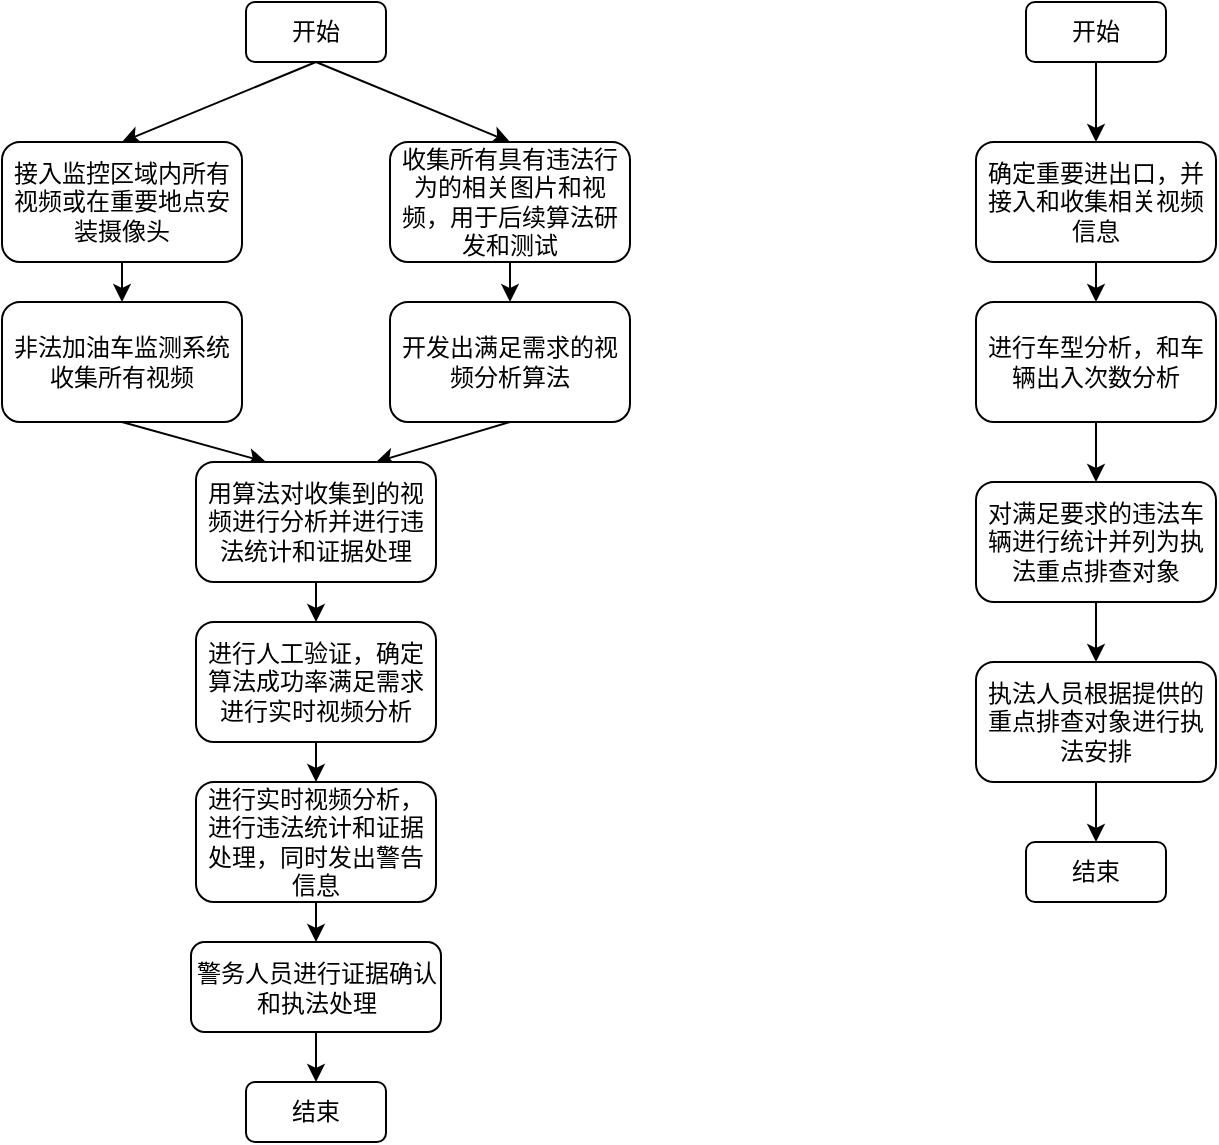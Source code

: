 <mxfile version="14.9.3" type="github">
  <diagram id="95uC0-5RRBxN5uwg9bys" name="Page-1">
    <mxGraphModel dx="786" dy="433" grid="1" gridSize="10" guides="1" tooltips="1" connect="1" arrows="1" fold="1" page="1" pageScale="1" pageWidth="827" pageHeight="1169" math="0" shadow="0">
      <root>
        <mxCell id="0" />
        <mxCell id="1" parent="0" />
        <mxCell id="xqMeAvLGvaLpMlTr5o7N-4" style="rounded=0;orthogonalLoop=1;jettySize=auto;html=1;exitX=0.5;exitY=1;exitDx=0;exitDy=0;entryX=0.5;entryY=0;entryDx=0;entryDy=0;" edge="1" parent="1" source="xqMeAvLGvaLpMlTr5o7N-1" target="xqMeAvLGvaLpMlTr5o7N-3">
          <mxGeometry relative="1" as="geometry" />
        </mxCell>
        <mxCell id="xqMeAvLGvaLpMlTr5o7N-9" style="edgeStyle=none;rounded=0;orthogonalLoop=1;jettySize=auto;html=1;exitX=0.5;exitY=1;exitDx=0;exitDy=0;entryX=0.5;entryY=0;entryDx=0;entryDy=0;" edge="1" parent="1" source="xqMeAvLGvaLpMlTr5o7N-1" target="xqMeAvLGvaLpMlTr5o7N-7">
          <mxGeometry relative="1" as="geometry" />
        </mxCell>
        <mxCell id="xqMeAvLGvaLpMlTr5o7N-1" value="开始" style="rounded=1;whiteSpace=wrap;html=1;" vertex="1" parent="1">
          <mxGeometry x="240" y="20" width="70" height="30" as="geometry" />
        </mxCell>
        <mxCell id="xqMeAvLGvaLpMlTr5o7N-2" value="结束" style="rounded=1;whiteSpace=wrap;html=1;" vertex="1" parent="1">
          <mxGeometry x="240" y="560" width="70" height="30" as="geometry" />
        </mxCell>
        <mxCell id="xqMeAvLGvaLpMlTr5o7N-6" style="edgeStyle=orthogonalEdgeStyle;rounded=0;orthogonalLoop=1;jettySize=auto;html=1;exitX=0.5;exitY=1;exitDx=0;exitDy=0;entryX=0.5;entryY=0;entryDx=0;entryDy=0;" edge="1" parent="1" source="xqMeAvLGvaLpMlTr5o7N-3" target="xqMeAvLGvaLpMlTr5o7N-5">
          <mxGeometry relative="1" as="geometry" />
        </mxCell>
        <mxCell id="xqMeAvLGvaLpMlTr5o7N-3" value="接入监控区域内所有视频或在重要地点安装摄像头" style="rounded=1;whiteSpace=wrap;html=1;" vertex="1" parent="1">
          <mxGeometry x="118" y="90" width="120" height="60" as="geometry" />
        </mxCell>
        <mxCell id="xqMeAvLGvaLpMlTr5o7N-12" style="edgeStyle=none;rounded=0;orthogonalLoop=1;jettySize=auto;html=1;exitX=0.5;exitY=1;exitDx=0;exitDy=0;entryX=0.292;entryY=0;entryDx=0;entryDy=0;entryPerimeter=0;" edge="1" parent="1" source="xqMeAvLGvaLpMlTr5o7N-5" target="xqMeAvLGvaLpMlTr5o7N-11">
          <mxGeometry relative="1" as="geometry">
            <mxPoint x="216.8" y="250" as="targetPoint" />
          </mxGeometry>
        </mxCell>
        <mxCell id="xqMeAvLGvaLpMlTr5o7N-5" value="非法加油车监测系统收集所有视频" style="rounded=1;whiteSpace=wrap;html=1;" vertex="1" parent="1">
          <mxGeometry x="118" y="170" width="120" height="60" as="geometry" />
        </mxCell>
        <mxCell id="xqMeAvLGvaLpMlTr5o7N-10" style="edgeStyle=none;rounded=0;orthogonalLoop=1;jettySize=auto;html=1;exitX=0.5;exitY=1;exitDx=0;exitDy=0;entryX=0.5;entryY=0;entryDx=0;entryDy=0;" edge="1" parent="1" source="xqMeAvLGvaLpMlTr5o7N-7" target="xqMeAvLGvaLpMlTr5o7N-8">
          <mxGeometry relative="1" as="geometry" />
        </mxCell>
        <mxCell id="xqMeAvLGvaLpMlTr5o7N-7" value="收集所有具有违法行为的相关图片和视频，用于后续算法研发和测试" style="rounded=1;whiteSpace=wrap;html=1;" vertex="1" parent="1">
          <mxGeometry x="312" y="90" width="120" height="60" as="geometry" />
        </mxCell>
        <mxCell id="xqMeAvLGvaLpMlTr5o7N-13" style="edgeStyle=none;rounded=0;orthogonalLoop=1;jettySize=auto;html=1;exitX=0.5;exitY=1;exitDx=0;exitDy=0;entryX=0.75;entryY=0;entryDx=0;entryDy=0;" edge="1" parent="1" source="xqMeAvLGvaLpMlTr5o7N-8" target="xqMeAvLGvaLpMlTr5o7N-11">
          <mxGeometry relative="1" as="geometry">
            <mxPoint x="296" y="251.02" as="targetPoint" />
          </mxGeometry>
        </mxCell>
        <mxCell id="xqMeAvLGvaLpMlTr5o7N-8" value="开发出满足需求的视频分析算法" style="rounded=1;whiteSpace=wrap;html=1;" vertex="1" parent="1">
          <mxGeometry x="312" y="170" width="120" height="60" as="geometry" />
        </mxCell>
        <mxCell id="xqMeAvLGvaLpMlTr5o7N-15" style="edgeStyle=none;rounded=0;orthogonalLoop=1;jettySize=auto;html=1;exitX=0.5;exitY=1;exitDx=0;exitDy=0;entryX=0.5;entryY=0;entryDx=0;entryDy=0;" edge="1" parent="1" source="xqMeAvLGvaLpMlTr5o7N-11" target="xqMeAvLGvaLpMlTr5o7N-14">
          <mxGeometry relative="1" as="geometry" />
        </mxCell>
        <mxCell id="xqMeAvLGvaLpMlTr5o7N-11" value="用算法对收集到的视频进行分析并进行违法统计和证据处理" style="rounded=1;whiteSpace=wrap;html=1;" vertex="1" parent="1">
          <mxGeometry x="215" y="250" width="120" height="60" as="geometry" />
        </mxCell>
        <mxCell id="xqMeAvLGvaLpMlTr5o7N-18" style="edgeStyle=none;rounded=0;orthogonalLoop=1;jettySize=auto;html=1;exitX=0.5;exitY=1;exitDx=0;exitDy=0;entryX=0.5;entryY=0;entryDx=0;entryDy=0;" edge="1" parent="1" source="xqMeAvLGvaLpMlTr5o7N-14" target="xqMeAvLGvaLpMlTr5o7N-17">
          <mxGeometry relative="1" as="geometry" />
        </mxCell>
        <mxCell id="xqMeAvLGvaLpMlTr5o7N-14" value="进行人工验证，确定算法成功率满足需求进行实时视频分析" style="rounded=1;whiteSpace=wrap;html=1;" vertex="1" parent="1">
          <mxGeometry x="215" y="330" width="120" height="60" as="geometry" />
        </mxCell>
        <mxCell id="xqMeAvLGvaLpMlTr5o7N-20" style="edgeStyle=none;rounded=0;orthogonalLoop=1;jettySize=auto;html=1;exitX=0.5;exitY=1;exitDx=0;exitDy=0;entryX=0.5;entryY=0;entryDx=0;entryDy=0;" edge="1" parent="1" source="xqMeAvLGvaLpMlTr5o7N-17" target="xqMeAvLGvaLpMlTr5o7N-19">
          <mxGeometry relative="1" as="geometry" />
        </mxCell>
        <mxCell id="xqMeAvLGvaLpMlTr5o7N-17" value="进行实时视频分析，进行违法统计和证据处理，同时发出警告信息" style="rounded=1;whiteSpace=wrap;html=1;" vertex="1" parent="1">
          <mxGeometry x="215" y="410" width="120" height="60" as="geometry" />
        </mxCell>
        <mxCell id="xqMeAvLGvaLpMlTr5o7N-21" style="edgeStyle=none;rounded=0;orthogonalLoop=1;jettySize=auto;html=1;exitX=0.5;exitY=1;exitDx=0;exitDy=0;entryX=0.5;entryY=0;entryDx=0;entryDy=0;" edge="1" parent="1" source="xqMeAvLGvaLpMlTr5o7N-19" target="xqMeAvLGvaLpMlTr5o7N-2">
          <mxGeometry relative="1" as="geometry" />
        </mxCell>
        <mxCell id="xqMeAvLGvaLpMlTr5o7N-19" value="警务人员进行证据确认和执法处理" style="rounded=1;whiteSpace=wrap;html=1;" vertex="1" parent="1">
          <mxGeometry x="212.5" y="490" width="125" height="45" as="geometry" />
        </mxCell>
        <mxCell id="xqMeAvLGvaLpMlTr5o7N-26" style="edgeStyle=none;rounded=0;orthogonalLoop=1;jettySize=auto;html=1;exitX=0.5;exitY=1;exitDx=0;exitDy=0;entryX=0.5;entryY=0;entryDx=0;entryDy=0;" edge="1" parent="1" source="xqMeAvLGvaLpMlTr5o7N-23" target="xqMeAvLGvaLpMlTr5o7N-24">
          <mxGeometry relative="1" as="geometry" />
        </mxCell>
        <mxCell id="xqMeAvLGvaLpMlTr5o7N-23" value="开始" style="rounded=1;whiteSpace=wrap;html=1;" vertex="1" parent="1">
          <mxGeometry x="630" y="20" width="70" height="30" as="geometry" />
        </mxCell>
        <mxCell id="xqMeAvLGvaLpMlTr5o7N-28" style="edgeStyle=none;rounded=0;orthogonalLoop=1;jettySize=auto;html=1;exitX=0.5;exitY=1;exitDx=0;exitDy=0;entryX=0.5;entryY=0;entryDx=0;entryDy=0;" edge="1" parent="1" source="xqMeAvLGvaLpMlTr5o7N-24" target="xqMeAvLGvaLpMlTr5o7N-27">
          <mxGeometry relative="1" as="geometry" />
        </mxCell>
        <mxCell id="xqMeAvLGvaLpMlTr5o7N-24" value="确定重要进出口，并接入和收集相关视频信息" style="rounded=1;whiteSpace=wrap;html=1;" vertex="1" parent="1">
          <mxGeometry x="605" y="90" width="120" height="60" as="geometry" />
        </mxCell>
        <mxCell id="xqMeAvLGvaLpMlTr5o7N-30" style="edgeStyle=none;rounded=0;orthogonalLoop=1;jettySize=auto;html=1;exitX=0.5;exitY=1;exitDx=0;exitDy=0;entryX=0.5;entryY=0;entryDx=0;entryDy=0;" edge="1" parent="1" source="xqMeAvLGvaLpMlTr5o7N-27" target="xqMeAvLGvaLpMlTr5o7N-29">
          <mxGeometry relative="1" as="geometry" />
        </mxCell>
        <mxCell id="xqMeAvLGvaLpMlTr5o7N-27" value="进行车型分析，和车辆出入次数分析" style="rounded=1;whiteSpace=wrap;html=1;" vertex="1" parent="1">
          <mxGeometry x="605" y="170" width="120" height="60" as="geometry" />
        </mxCell>
        <mxCell id="xqMeAvLGvaLpMlTr5o7N-32" style="edgeStyle=none;rounded=0;orthogonalLoop=1;jettySize=auto;html=1;exitX=0.5;exitY=1;exitDx=0;exitDy=0;entryX=0.5;entryY=0;entryDx=0;entryDy=0;" edge="1" parent="1" source="xqMeAvLGvaLpMlTr5o7N-29" target="xqMeAvLGvaLpMlTr5o7N-31">
          <mxGeometry relative="1" as="geometry" />
        </mxCell>
        <mxCell id="xqMeAvLGvaLpMlTr5o7N-29" value="对满足要求的违法车辆进行统计并列为执法重点排查对象" style="rounded=1;whiteSpace=wrap;html=1;" vertex="1" parent="1">
          <mxGeometry x="605" y="260" width="120" height="60" as="geometry" />
        </mxCell>
        <mxCell id="xqMeAvLGvaLpMlTr5o7N-34" style="edgeStyle=none;rounded=0;orthogonalLoop=1;jettySize=auto;html=1;exitX=0.5;exitY=1;exitDx=0;exitDy=0;entryX=0.5;entryY=0;entryDx=0;entryDy=0;" edge="1" parent="1" source="xqMeAvLGvaLpMlTr5o7N-31" target="xqMeAvLGvaLpMlTr5o7N-33">
          <mxGeometry relative="1" as="geometry" />
        </mxCell>
        <mxCell id="xqMeAvLGvaLpMlTr5o7N-31" value="执法人员根据提供的重点排查对象进行执法安排" style="rounded=1;whiteSpace=wrap;html=1;" vertex="1" parent="1">
          <mxGeometry x="605" y="350" width="120" height="60" as="geometry" />
        </mxCell>
        <mxCell id="xqMeAvLGvaLpMlTr5o7N-33" value="结束" style="rounded=1;whiteSpace=wrap;html=1;" vertex="1" parent="1">
          <mxGeometry x="630" y="440" width="70" height="30" as="geometry" />
        </mxCell>
      </root>
    </mxGraphModel>
  </diagram>
</mxfile>

